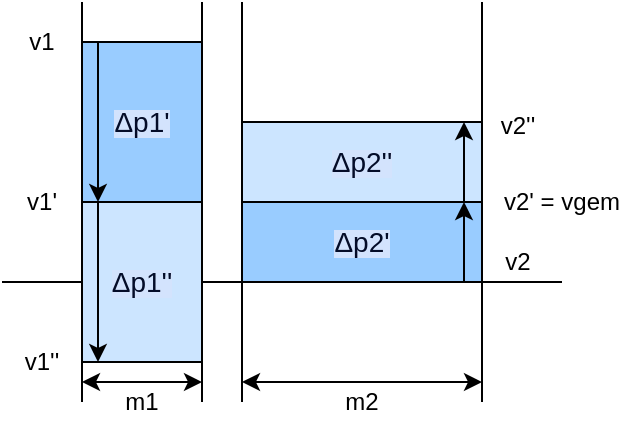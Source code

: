 <mxfile version="13.9.9" type="device"><diagram id="fFhukYDe_Ywx_73gt00Z" name="Seite-1"><mxGraphModel dx="1008" dy="474" grid="1" gridSize="10" guides="1" tooltips="1" connect="1" arrows="1" fold="1" page="1" pageScale="1" pageWidth="827" pageHeight="1169" math="0" shadow="0"><root><mxCell id="0"/><mxCell id="1" parent="0"/><mxCell id="pSWOPbeGrhft4kU1Kys--8" value="" style="endArrow=none;html=1;" edge="1" parent="1"><mxGeometry width="50" height="50" relative="1" as="geometry"><mxPoint x="120" y="320" as="sourcePoint"/><mxPoint x="120" y="120" as="targetPoint"/></mxGeometry></mxCell><mxCell id="pSWOPbeGrhft4kU1Kys--11" value="" style="endArrow=none;html=1;" edge="1" parent="1"><mxGeometry width="50" height="50" relative="1" as="geometry"><mxPoint x="180" y="320" as="sourcePoint"/><mxPoint x="180" y="120" as="targetPoint"/></mxGeometry></mxCell><mxCell id="pSWOPbeGrhft4kU1Kys--12" value="" style="endArrow=none;html=1;" edge="1" parent="1"><mxGeometry width="50" height="50" relative="1" as="geometry"><mxPoint x="200" y="320" as="sourcePoint"/><mxPoint x="200" y="120" as="targetPoint"/></mxGeometry></mxCell><mxCell id="pSWOPbeGrhft4kU1Kys--13" value="" style="endArrow=none;html=1;" edge="1" parent="1"><mxGeometry width="50" height="50" relative="1" as="geometry"><mxPoint x="320" y="320" as="sourcePoint"/><mxPoint x="320" y="120" as="targetPoint"/></mxGeometry></mxCell><mxCell id="pSWOPbeGrhft4kU1Kys--14" value="" style="endArrow=none;html=1;" edge="1" parent="1"><mxGeometry width="50" height="50" relative="1" as="geometry"><mxPoint x="80" y="260" as="sourcePoint"/><mxPoint x="360" y="260" as="targetPoint"/></mxGeometry></mxCell><mxCell id="pSWOPbeGrhft4kU1Kys--15" value="" style="endArrow=classic;startArrow=classic;html=1;" edge="1" parent="1"><mxGeometry width="50" height="50" relative="1" as="geometry"><mxPoint x="120" y="310" as="sourcePoint"/><mxPoint x="180" y="310" as="targetPoint"/></mxGeometry></mxCell><mxCell id="pSWOPbeGrhft4kU1Kys--16" value="" style="endArrow=classic;startArrow=classic;html=1;" edge="1" parent="1"><mxGeometry width="50" height="50" relative="1" as="geometry"><mxPoint x="200" y="310" as="sourcePoint"/><mxPoint x="320" y="310" as="targetPoint"/></mxGeometry></mxCell><mxCell id="pSWOPbeGrhft4kU1Kys--17" value="m1" style="text;html=1;strokeColor=none;fillColor=none;align=center;verticalAlign=middle;whiteSpace=wrap;rounded=0;" vertex="1" parent="1"><mxGeometry x="130" y="310" width="40" height="20" as="geometry"/></mxCell><mxCell id="pSWOPbeGrhft4kU1Kys--20" value="m2" style="text;html=1;strokeColor=none;fillColor=none;align=center;verticalAlign=middle;whiteSpace=wrap;rounded=0;" vertex="1" parent="1"><mxGeometry x="240" y="310" width="40" height="20" as="geometry"/></mxCell><mxCell id="pSWOPbeGrhft4kU1Kys--22" value="" style="rounded=0;whiteSpace=wrap;html=1;fillColor=#99FFFF;" vertex="1" parent="1"><mxGeometry x="120" y="140" width="60" height="120" as="geometry"/></mxCell><mxCell id="pSWOPbeGrhft4kU1Kys--24" value="v1" style="text;html=1;strokeColor=none;fillColor=none;align=center;verticalAlign=middle;whiteSpace=wrap;rounded=0;" vertex="1" parent="1"><mxGeometry x="80" y="130" width="40" height="20" as="geometry"/></mxCell><mxCell id="pSWOPbeGrhft4kU1Kys--25" value="v2" style="text;html=1;strokeColor=none;fillColor=none;align=center;verticalAlign=middle;whiteSpace=wrap;rounded=0;" vertex="1" parent="1"><mxGeometry x="318" y="240" width="40" height="20" as="geometry"/></mxCell><mxCell id="pSWOPbeGrhft4kU1Kys--26" value="&lt;p&gt;&lt;span style=&quot;background-color: rgb(211 , 227 , 253) ; color: rgb(4 , 12 , 40) ; text-align: left&quot;&gt;&lt;font style=&quot;font-size: 14px&quot;&gt;Δp1'&lt;/font&gt;&lt;/span&gt;&lt;/p&gt;" style="rounded=0;whiteSpace=wrap;html=1;fillColor=#99CCFF;" vertex="1" parent="1"><mxGeometry x="120" y="140" width="60" height="80" as="geometry"/></mxCell><mxCell id="pSWOPbeGrhft4kU1Kys--27" value="&lt;p&gt;&lt;span style=&quot;background-color: rgb(211 , 227 , 253) ; color: rgb(4 , 12 , 40) ; text-align: left&quot;&gt;&lt;font style=&quot;font-size: 14px&quot;&gt;Δp2'&lt;/font&gt;&lt;/span&gt;&lt;/p&gt;" style="rounded=0;whiteSpace=wrap;html=1;fillColor=#99CCFF;" vertex="1" parent="1"><mxGeometry x="200" y="220" width="120" height="40" as="geometry"/></mxCell><mxCell id="pSWOPbeGrhft4kU1Kys--29" value="v1'" style="text;html=1;strokeColor=none;fillColor=none;align=center;verticalAlign=middle;whiteSpace=wrap;rounded=0;" vertex="1" parent="1"><mxGeometry x="80" y="210" width="40" height="20" as="geometry"/></mxCell><mxCell id="pSWOPbeGrhft4kU1Kys--30" value="v2' = vgem" style="text;html=1;strokeColor=none;fillColor=none;align=center;verticalAlign=middle;whiteSpace=wrap;rounded=0;" vertex="1" parent="1"><mxGeometry x="320" y="210" width="80" height="20" as="geometry"/></mxCell><mxCell id="pSWOPbeGrhft4kU1Kys--32" value="" style="endArrow=classic;html=1;exitX=0.25;exitY=0;exitDx=0;exitDy=0;entryX=0.25;entryY=1;entryDx=0;entryDy=0;" edge="1" parent="1"><mxGeometry width="50" height="50" relative="1" as="geometry"><mxPoint x="128" y="140" as="sourcePoint"/><mxPoint x="128" y="220" as="targetPoint"/></mxGeometry></mxCell><mxCell id="pSWOPbeGrhft4kU1Kys--33" value="" style="endArrow=classic;html=1;exitX=0.75;exitY=1;exitDx=0;exitDy=0;entryX=0.75;entryY=0;entryDx=0;entryDy=0;" edge="1" parent="1"><mxGeometry width="50" height="50" relative="1" as="geometry"><mxPoint x="311" y="260" as="sourcePoint"/><mxPoint x="311" y="220" as="targetPoint"/></mxGeometry></mxCell><mxCell id="pSWOPbeGrhft4kU1Kys--34" value="&lt;p&gt;&lt;span style=&quot;background-color: rgb(211 , 227 , 253) ; color: rgb(4 , 12 , 40) ; text-align: left&quot;&gt;&lt;font style=&quot;font-size: 14px&quot;&gt;Δp1''&lt;/font&gt;&lt;/span&gt;&lt;/p&gt;" style="rounded=0;whiteSpace=wrap;html=1;fillColor=#CCE5FF;" vertex="1" parent="1"><mxGeometry x="120" y="220" width="60" height="80" as="geometry"/></mxCell><mxCell id="pSWOPbeGrhft4kU1Kys--35" value="&lt;p&gt;&lt;span style=&quot;background-color: rgb(211 , 227 , 253) ; color: rgb(4 , 12 , 40) ; text-align: left&quot;&gt;&lt;font style=&quot;font-size: 14px&quot;&gt;Δp2''&lt;/font&gt;&lt;/span&gt;&lt;/p&gt;" style="rounded=0;whiteSpace=wrap;html=1;fillColor=#CCE5FF;" vertex="1" parent="1"><mxGeometry x="200" y="180" width="120" height="40" as="geometry"/></mxCell><mxCell id="pSWOPbeGrhft4kU1Kys--36" value="" style="endArrow=classic;html=1;exitX=0.25;exitY=0;exitDx=0;exitDy=0;entryX=0.25;entryY=1;entryDx=0;entryDy=0;" edge="1" parent="1"><mxGeometry width="50" height="50" relative="1" as="geometry"><mxPoint x="128" y="220" as="sourcePoint"/><mxPoint x="128" y="300" as="targetPoint"/></mxGeometry></mxCell><mxCell id="pSWOPbeGrhft4kU1Kys--37" value="" style="endArrow=classic;html=1;exitX=0.75;exitY=1;exitDx=0;exitDy=0;entryX=0.75;entryY=0;entryDx=0;entryDy=0;" edge="1" parent="1"><mxGeometry width="50" height="50" relative="1" as="geometry"><mxPoint x="311" y="220" as="sourcePoint"/><mxPoint x="311" y="180" as="targetPoint"/></mxGeometry></mxCell><mxCell id="pSWOPbeGrhft4kU1Kys--38" value="v2''" style="text;html=1;strokeColor=none;fillColor=none;align=center;verticalAlign=middle;whiteSpace=wrap;rounded=0;" vertex="1" parent="1"><mxGeometry x="318" y="172" width="40" height="20" as="geometry"/></mxCell><mxCell id="pSWOPbeGrhft4kU1Kys--39" value="v1''" style="text;html=1;strokeColor=none;fillColor=none;align=center;verticalAlign=middle;whiteSpace=wrap;rounded=0;" vertex="1" parent="1"><mxGeometry x="80" y="290" width="40" height="20" as="geometry"/></mxCell></root></mxGraphModel></diagram></mxfile>